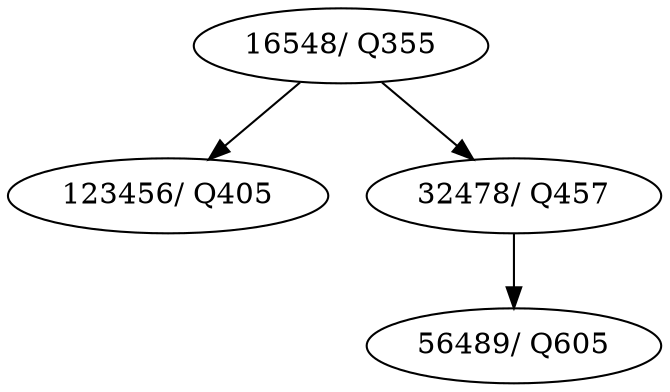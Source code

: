 digraph G{
nodo_16548 [label="16548/ Q355"]
nodo_16548 -> nodo_123456
nodo_123456 [label="123456/ Q405"]
nodo_16548 -> nodo_32478
nodo_32478 [label="32478/ Q457"]
nodo_32478 -> nodo_56489
nodo_56489 [label="56489/ Q605"]

}